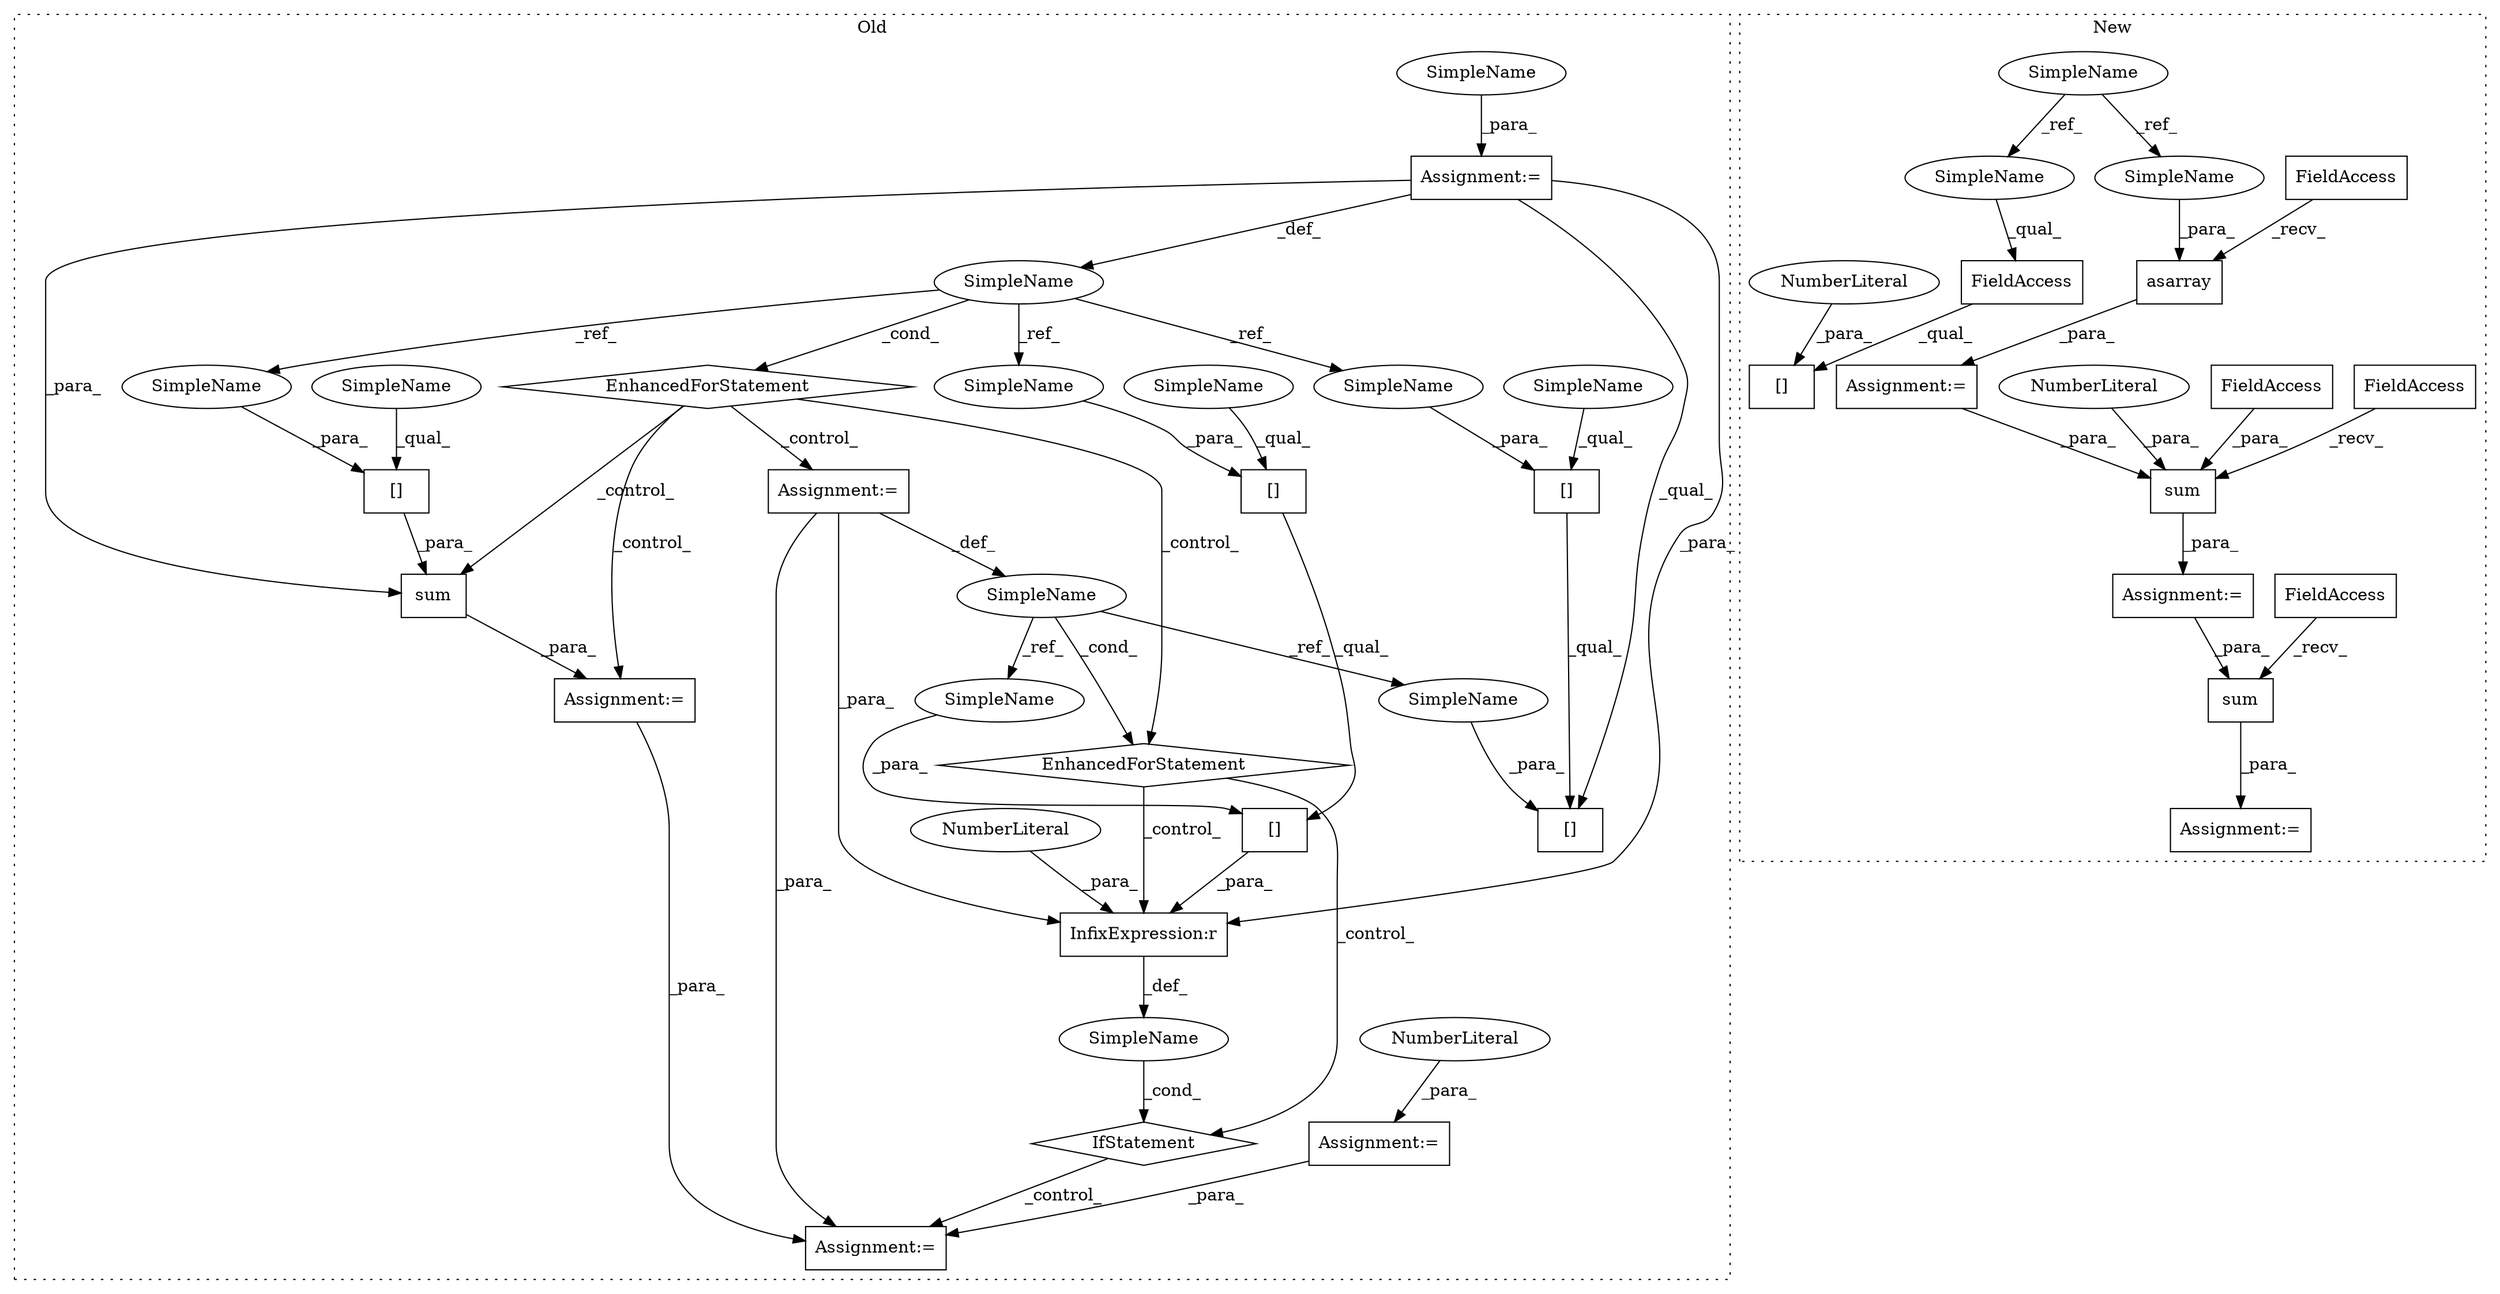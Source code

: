 digraph G {
subgraph cluster0 {
1 [label="EnhancedForStatement" a="70" s="3678,3757" l="57,2" shape="diamond"];
3 [label="Assignment:=" a="7" s="3678,3757" l="57,2" shape="box"];
5 [label="Assignment:=" a="7" s="3830" l="2" shape="box"];
6 [label="SimpleName" a="42" s="3739" l="5" shape="ellipse"];
7 [label="Assignment:=" a="7" s="3503" l="1" shape="box"];
8 [label="NumberLiteral" a="34" s="3504" l="1" shape="ellipse"];
9 [label="[]" a="2" s="3773,3806" l="28,1" shape="box"];
10 [label="SimpleName" a="42" s="3576" l="13" shape="ellipse"];
11 [label="EnhancedForStatement" a="70" s="3511,3604" l="53,2" shape="diamond"];
12 [label="[]" a="2" s="3642,3668" l="13,1" shape="box"];
14 [label="sum" a="32" s="3638,3669" l="4,1" shape="box"];
18 [label="IfStatement" a="25" s="3769,3811" l="4,2" shape="diamond"];
21 [label="[]" a="2" s="3773,3799" l="13,1" shape="box"];
23 [label="SimpleName" a="42" s="" l="" shape="ellipse"];
24 [label="[]" a="2" s="3875,3901" l="13,1" shape="box"];
25 [label="InfixExpression:r" a="27" s="3807" l="3" shape="box"];
26 [label="[]" a="2" s="3875,3908" l="28,1" shape="box"];
27 [label="NumberLiteral" a="34" s="3810" l="1" shape="ellipse"];
33 [label="Assignment:=" a="7" s="3637" l="1" shape="box"];
34 [label="Assignment:=" a="7" s="3511,3604" l="53,2" shape="box"];
36 [label="SimpleName" a="42" s="3801" l="5" shape="ellipse"];
37 [label="SimpleName" a="42" s="3903" l="5" shape="ellipse"];
40 [label="SimpleName" a="42" s="3642" l="12" shape="ellipse"];
41 [label="SimpleName" a="42" s="3773" l="12" shape="ellipse"];
42 [label="SimpleName" a="42" s="3592" l="12" shape="ellipse"];
43 [label="SimpleName" a="42" s="3875" l="12" shape="ellipse"];
44 [label="SimpleName" a="42" s="3888" l="13" shape="ellipse"];
45 [label="SimpleName" a="42" s="3655" l="13" shape="ellipse"];
46 [label="SimpleName" a="42" s="3786" l="13" shape="ellipse"];
label = "Old";
style="dotted";
}
subgraph cluster1 {
2 [label="sum" a="32" s="3809,3828" l="4,1" shape="box"];
4 [label="Assignment:=" a="7" s="3802" l="1" shape="box"];
13 [label="sum" a="32" s="3624,3649" l="4,1" shape="box"];
15 [label="FieldAccess" a="22" s="3618" l="5" shape="box"];
16 [label="FieldAccess" a="22" s="3803" l="5" shape="box"];
17 [label="FieldAccess" a="22" s="3637" l="5" shape="box"];
19 [label="asarray" a="32" s="3463,3483" l="8,1" shape="box"];
20 [label="SimpleName" a="42" s="3311" l="12" shape="ellipse"];
22 [label="NumberLiteral" a="34" s="3635" l="1" shape="ellipse"];
28 [label="FieldAccess" a="22" s="3422" l="18" shape="box"];
29 [label="[]" a="2" s="3422,3442" l="19,1" shape="box"];
30 [label="NumberLiteral" a="34" s="3441" l="1" shape="ellipse"];
31 [label="FieldAccess" a="22" s="3457" l="5" shape="box"];
32 [label="Assignment:=" a="7" s="3617" l="1" shape="box"];
35 [label="Assignment:=" a="7" s="3456" l="1" shape="box"];
38 [label="SimpleName" a="42" s="3422" l="12" shape="ellipse"];
39 [label="SimpleName" a="42" s="3471" l="12" shape="ellipse"];
label = "New";
style="dotted";
}
1 -> 18 [label="_control_"];
1 -> 25 [label="_control_"];
2 -> 4 [label="_para_"];
3 -> 6 [label="_def_"];
3 -> 5 [label="_para_"];
3 -> 25 [label="_para_"];
6 -> 37 [label="_ref_"];
6 -> 1 [label="_cond_"];
6 -> 36 [label="_ref_"];
7 -> 5 [label="_para_"];
8 -> 7 [label="_para_"];
9 -> 25 [label="_para_"];
10 -> 44 [label="_ref_"];
10 -> 46 [label="_ref_"];
10 -> 11 [label="_cond_"];
10 -> 45 [label="_ref_"];
11 -> 1 [label="_control_"];
11 -> 14 [label="_control_"];
11 -> 33 [label="_control_"];
11 -> 3 [label="_control_"];
12 -> 14 [label="_para_"];
13 -> 32 [label="_para_"];
14 -> 33 [label="_para_"];
15 -> 13 [label="_recv_"];
16 -> 2 [label="_recv_"];
17 -> 13 [label="_para_"];
18 -> 5 [label="_control_"];
19 -> 35 [label="_para_"];
20 -> 39 [label="_ref_"];
20 -> 38 [label="_ref_"];
21 -> 9 [label="_qual_"];
22 -> 13 [label="_para_"];
23 -> 18 [label="_cond_"];
24 -> 26 [label="_qual_"];
25 -> 23 [label="_def_"];
27 -> 25 [label="_para_"];
28 -> 29 [label="_qual_"];
30 -> 29 [label="_para_"];
31 -> 19 [label="_recv_"];
32 -> 2 [label="_para_"];
33 -> 5 [label="_para_"];
34 -> 10 [label="_def_"];
34 -> 25 [label="_para_"];
34 -> 26 [label="_qual_"];
34 -> 14 [label="_para_"];
35 -> 13 [label="_para_"];
36 -> 9 [label="_para_"];
37 -> 26 [label="_para_"];
38 -> 28 [label="_qual_"];
39 -> 19 [label="_para_"];
40 -> 12 [label="_qual_"];
41 -> 21 [label="_qual_"];
42 -> 34 [label="_para_"];
43 -> 24 [label="_qual_"];
44 -> 24 [label="_para_"];
45 -> 12 [label="_para_"];
46 -> 21 [label="_para_"];
}